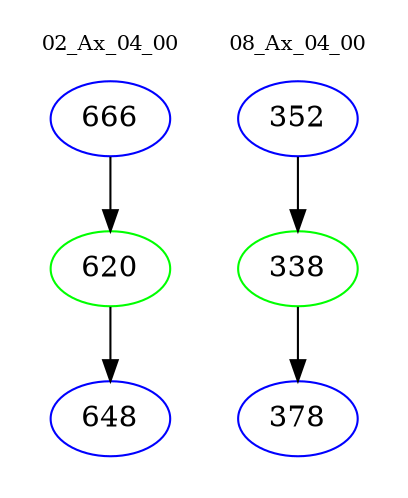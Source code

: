digraph{
subgraph cluster_0 {
color = white
label = "02_Ax_04_00";
fontsize=10;
T0_666 [label="666", color="blue"]
T0_666 -> T0_620 [color="black"]
T0_620 [label="620", color="green"]
T0_620 -> T0_648 [color="black"]
T0_648 [label="648", color="blue"]
}
subgraph cluster_1 {
color = white
label = "08_Ax_04_00";
fontsize=10;
T1_352 [label="352", color="blue"]
T1_352 -> T1_338 [color="black"]
T1_338 [label="338", color="green"]
T1_338 -> T1_378 [color="black"]
T1_378 [label="378", color="blue"]
}
}

